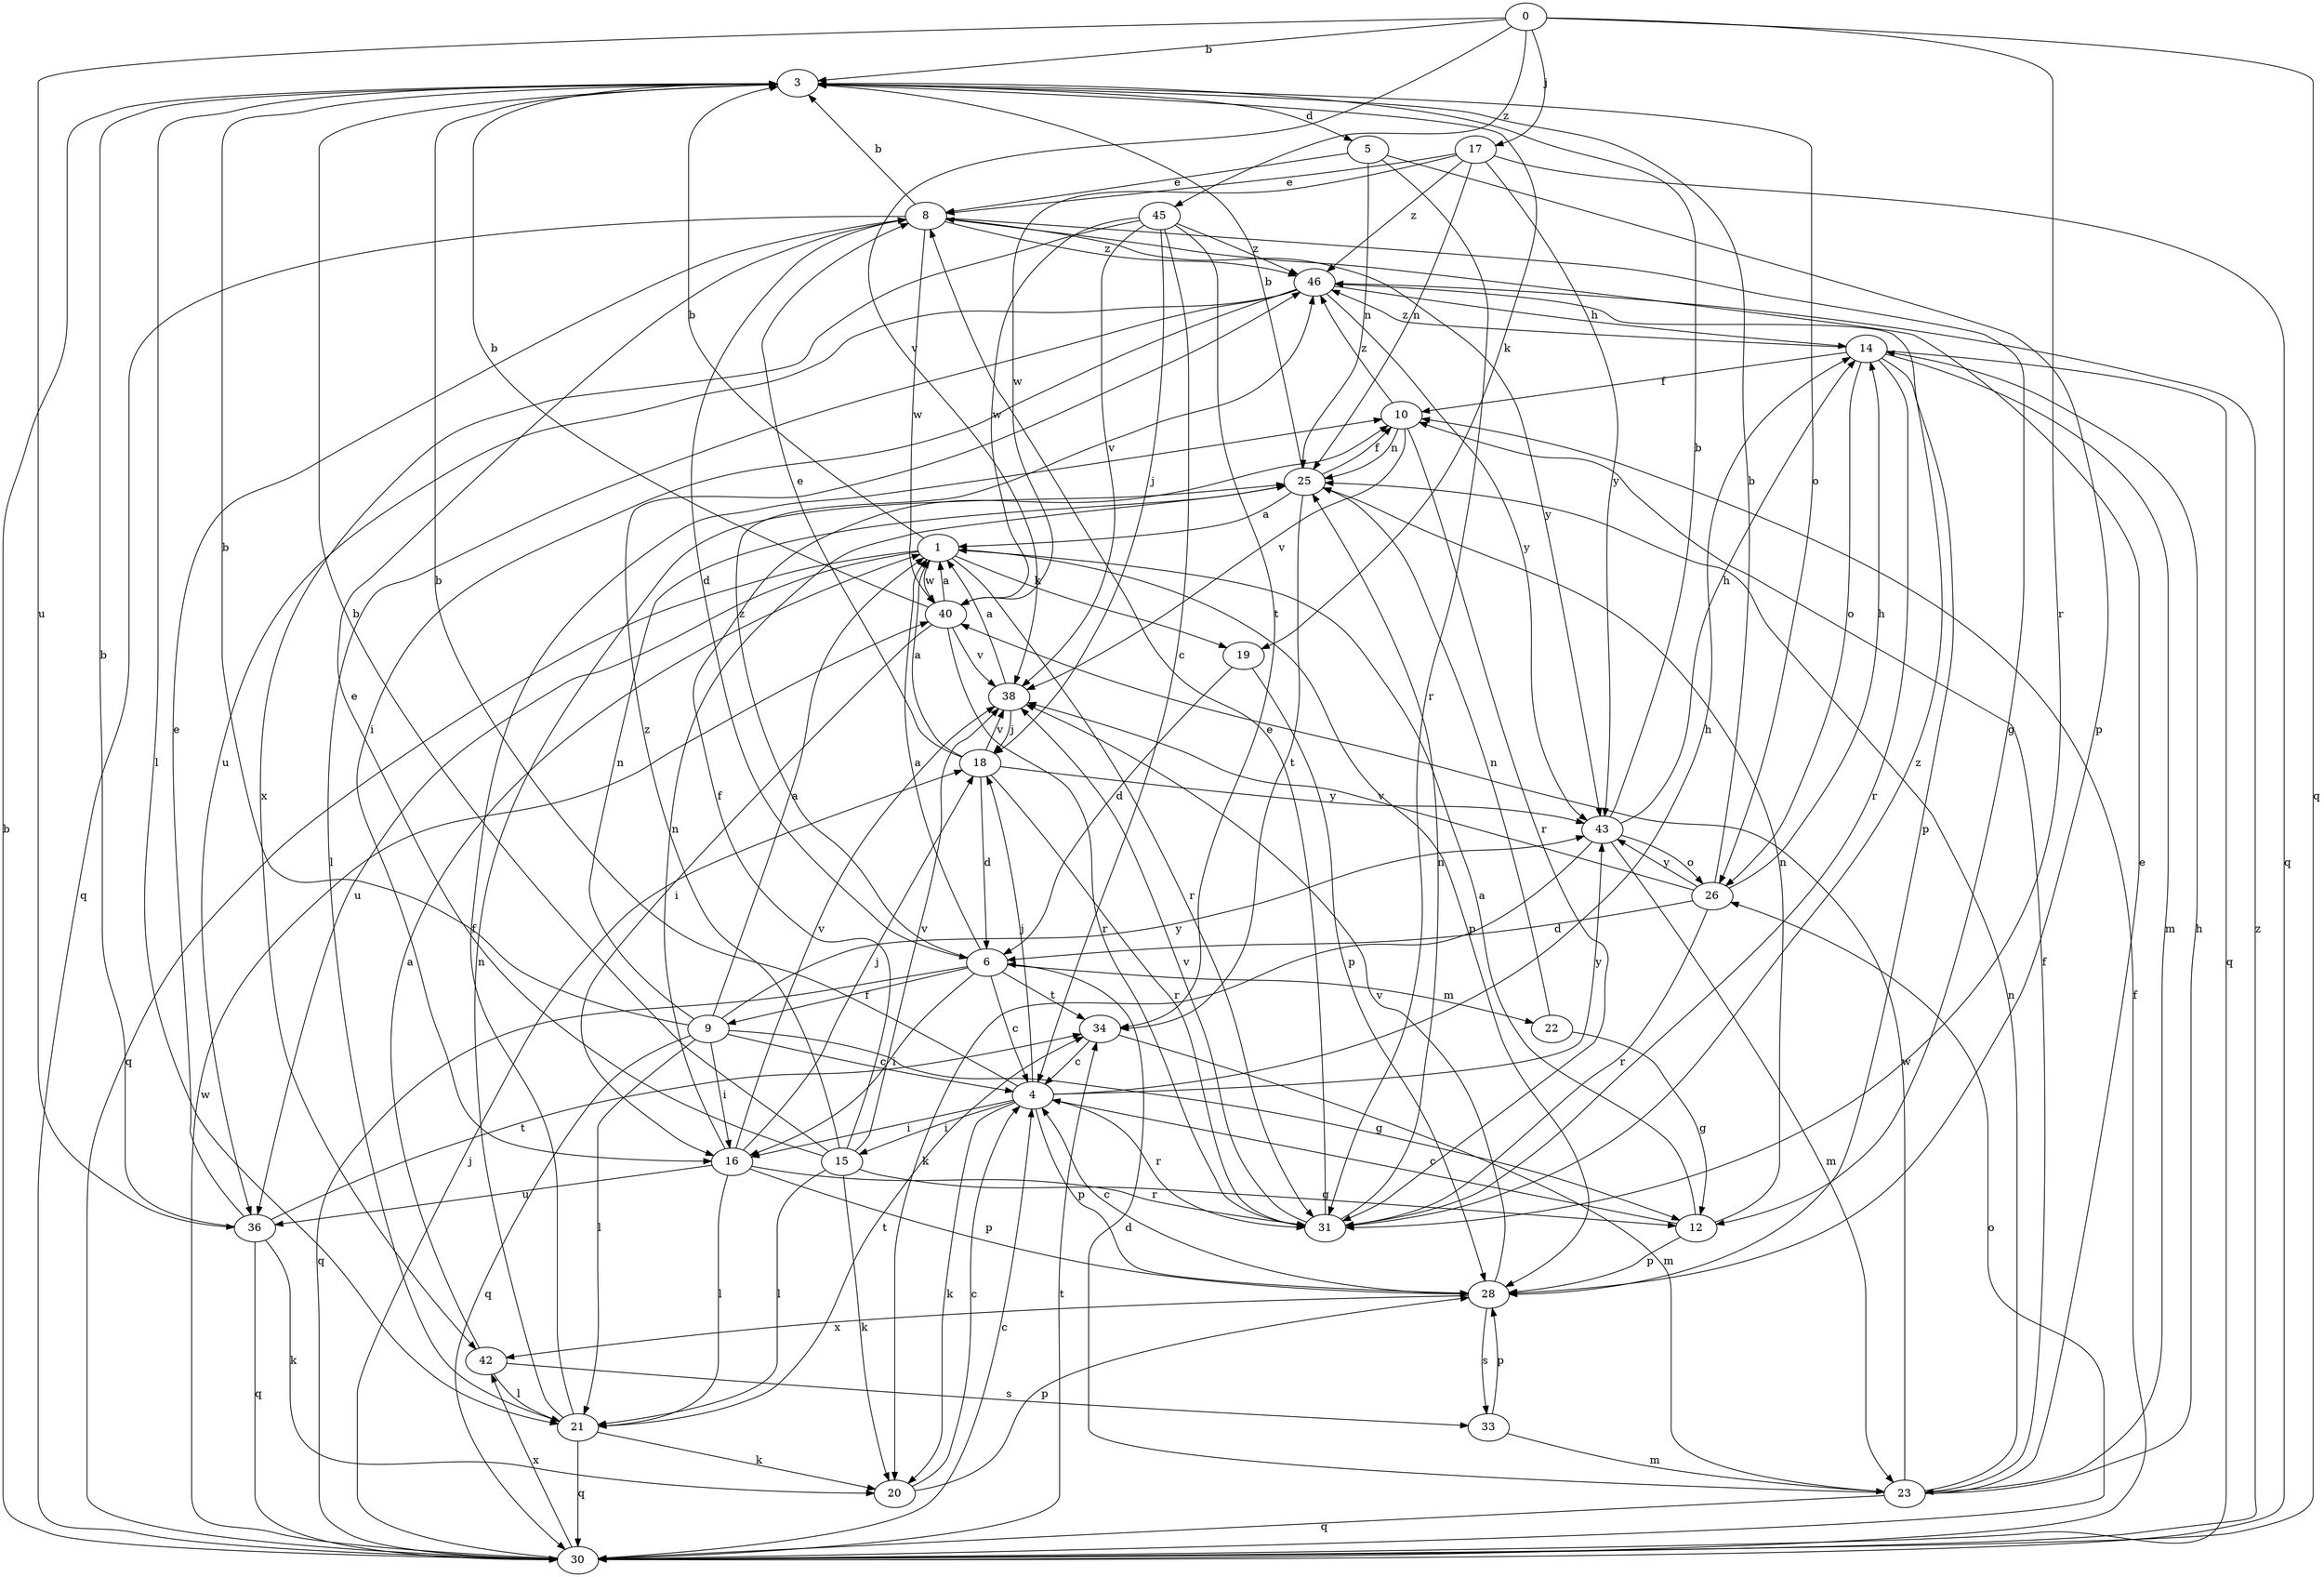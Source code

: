 strict digraph  {
0;
1;
3;
4;
5;
6;
8;
9;
10;
12;
14;
15;
16;
17;
18;
19;
20;
21;
22;
23;
25;
26;
28;
30;
31;
33;
34;
36;
38;
40;
42;
43;
45;
46;
0 -> 3  [label=b];
0 -> 17  [label=j];
0 -> 30  [label=q];
0 -> 31  [label=r];
0 -> 36  [label=u];
0 -> 38  [label=v];
0 -> 45  [label=z];
1 -> 3  [label=b];
1 -> 19  [label=k];
1 -> 28  [label=p];
1 -> 30  [label=q];
1 -> 31  [label=r];
1 -> 36  [label=u];
1 -> 40  [label=w];
3 -> 5  [label=d];
3 -> 19  [label=k];
3 -> 21  [label=l];
3 -> 26  [label=o];
4 -> 3  [label=b];
4 -> 14  [label=h];
4 -> 15  [label=i];
4 -> 16  [label=i];
4 -> 18  [label=j];
4 -> 20  [label=k];
4 -> 28  [label=p];
4 -> 31  [label=r];
4 -> 43  [label=y];
5 -> 8  [label=e];
5 -> 25  [label=n];
5 -> 28  [label=p];
5 -> 31  [label=r];
6 -> 1  [label=a];
6 -> 4  [label=c];
6 -> 9  [label=f];
6 -> 16  [label=i];
6 -> 22  [label=m];
6 -> 30  [label=q];
6 -> 34  [label=t];
6 -> 46  [label=z];
8 -> 3  [label=b];
8 -> 6  [label=d];
8 -> 12  [label=g];
8 -> 30  [label=q];
8 -> 40  [label=w];
8 -> 43  [label=y];
8 -> 46  [label=z];
9 -> 1  [label=a];
9 -> 3  [label=b];
9 -> 4  [label=c];
9 -> 12  [label=g];
9 -> 16  [label=i];
9 -> 21  [label=l];
9 -> 25  [label=n];
9 -> 30  [label=q];
9 -> 43  [label=y];
10 -> 25  [label=n];
10 -> 31  [label=r];
10 -> 38  [label=v];
10 -> 46  [label=z];
12 -> 1  [label=a];
12 -> 4  [label=c];
12 -> 25  [label=n];
12 -> 28  [label=p];
14 -> 10  [label=f];
14 -> 23  [label=m];
14 -> 26  [label=o];
14 -> 28  [label=p];
14 -> 30  [label=q];
14 -> 31  [label=r];
14 -> 46  [label=z];
15 -> 3  [label=b];
15 -> 8  [label=e];
15 -> 10  [label=f];
15 -> 12  [label=g];
15 -> 20  [label=k];
15 -> 21  [label=l];
15 -> 38  [label=v];
15 -> 46  [label=z];
16 -> 18  [label=j];
16 -> 21  [label=l];
16 -> 25  [label=n];
16 -> 28  [label=p];
16 -> 31  [label=r];
16 -> 36  [label=u];
16 -> 38  [label=v];
17 -> 8  [label=e];
17 -> 25  [label=n];
17 -> 30  [label=q];
17 -> 40  [label=w];
17 -> 43  [label=y];
17 -> 46  [label=z];
18 -> 1  [label=a];
18 -> 6  [label=d];
18 -> 8  [label=e];
18 -> 31  [label=r];
18 -> 38  [label=v];
18 -> 43  [label=y];
19 -> 6  [label=d];
19 -> 28  [label=p];
20 -> 4  [label=c];
20 -> 28  [label=p];
21 -> 10  [label=f];
21 -> 20  [label=k];
21 -> 25  [label=n];
21 -> 30  [label=q];
21 -> 34  [label=t];
22 -> 12  [label=g];
22 -> 25  [label=n];
23 -> 6  [label=d];
23 -> 8  [label=e];
23 -> 10  [label=f];
23 -> 14  [label=h];
23 -> 25  [label=n];
23 -> 30  [label=q];
23 -> 40  [label=w];
25 -> 1  [label=a];
25 -> 3  [label=b];
25 -> 10  [label=f];
25 -> 34  [label=t];
26 -> 3  [label=b];
26 -> 6  [label=d];
26 -> 14  [label=h];
26 -> 31  [label=r];
26 -> 38  [label=v];
26 -> 43  [label=y];
28 -> 4  [label=c];
28 -> 33  [label=s];
28 -> 38  [label=v];
28 -> 42  [label=x];
30 -> 3  [label=b];
30 -> 4  [label=c];
30 -> 10  [label=f];
30 -> 18  [label=j];
30 -> 26  [label=o];
30 -> 34  [label=t];
30 -> 40  [label=w];
30 -> 42  [label=x];
30 -> 46  [label=z];
31 -> 8  [label=e];
31 -> 25  [label=n];
31 -> 38  [label=v];
31 -> 46  [label=z];
33 -> 23  [label=m];
33 -> 28  [label=p];
34 -> 4  [label=c];
34 -> 23  [label=m];
36 -> 3  [label=b];
36 -> 8  [label=e];
36 -> 20  [label=k];
36 -> 30  [label=q];
36 -> 34  [label=t];
38 -> 1  [label=a];
38 -> 18  [label=j];
40 -> 1  [label=a];
40 -> 3  [label=b];
40 -> 16  [label=i];
40 -> 31  [label=r];
40 -> 38  [label=v];
42 -> 1  [label=a];
42 -> 21  [label=l];
42 -> 33  [label=s];
43 -> 3  [label=b];
43 -> 14  [label=h];
43 -> 20  [label=k];
43 -> 23  [label=m];
43 -> 26  [label=o];
45 -> 4  [label=c];
45 -> 18  [label=j];
45 -> 34  [label=t];
45 -> 38  [label=v];
45 -> 40  [label=w];
45 -> 42  [label=x];
45 -> 46  [label=z];
46 -> 14  [label=h];
46 -> 16  [label=i];
46 -> 21  [label=l];
46 -> 36  [label=u];
46 -> 43  [label=y];
}
